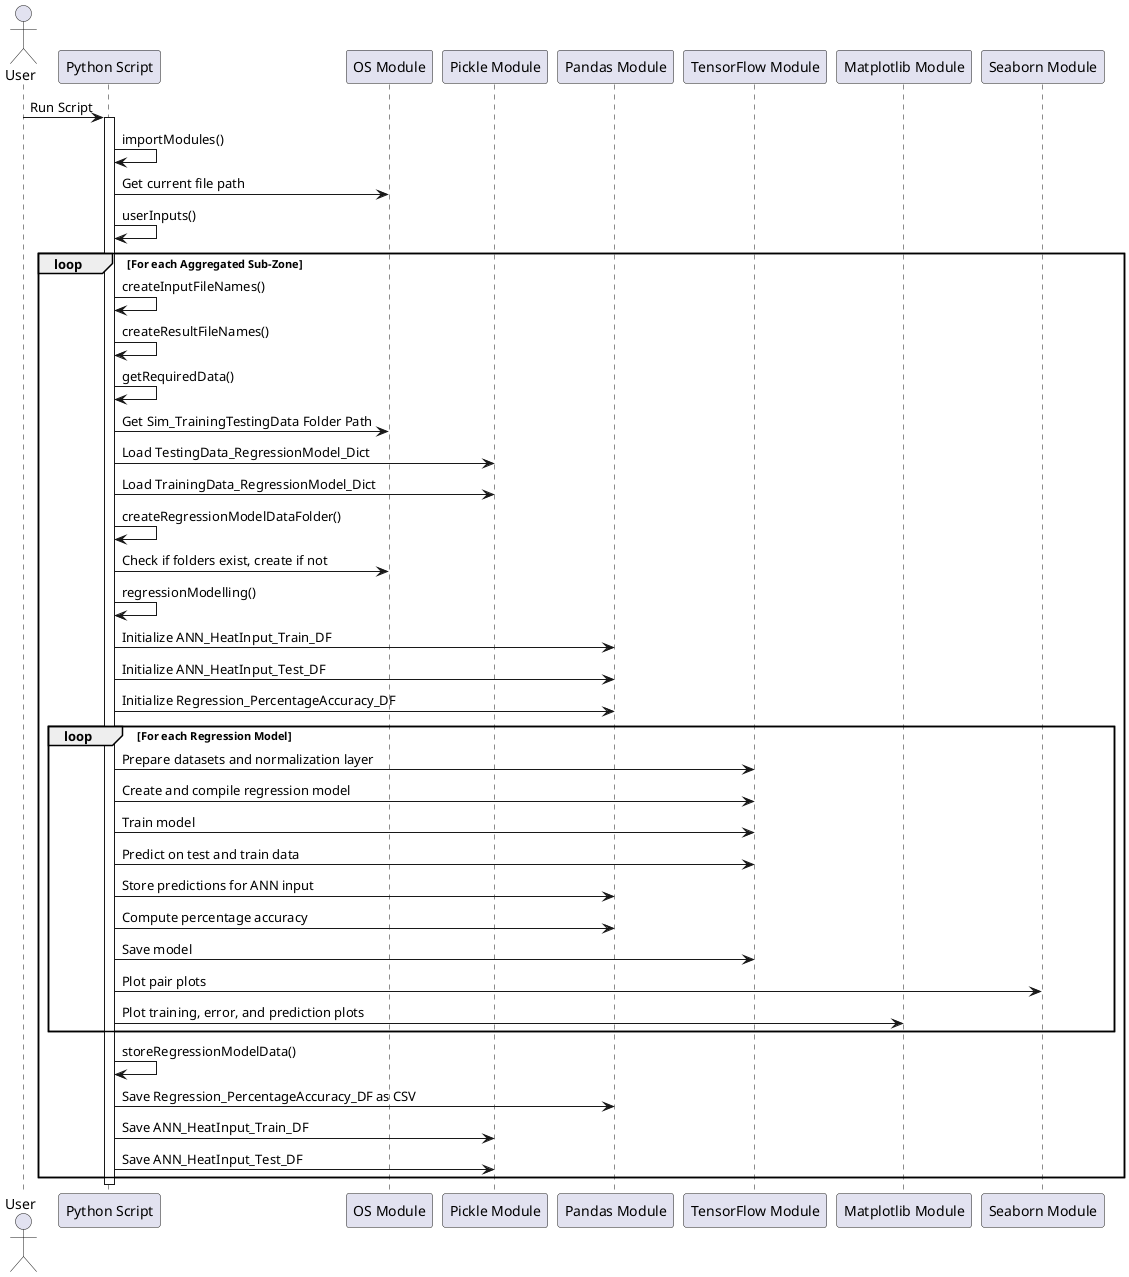 @startuml Data_regression

actor User

participant "Python Script" as Script
participant "OS Module" as OS
participant "Pickle Module" as Pickle
participant "Pandas Module" as Pandas
participant "TensorFlow Module" as TF
participant "Matplotlib Module" as Matplotlib
participant "Seaborn Module" as Seaborn

User -> Script: Run Script

activate Script

Script -> Script: importModules()
Script -> OS: Get current file path
Script -> Script: userInputs()

loop For each Aggregated Sub-Zone
    Script -> Script: createInputFileNames()
    Script -> Script: createResultFileNames()

    Script -> Script: getRequiredData()
    Script -> OS: Get Sim_TrainingTestingData Folder Path
    Script -> Pickle: Load TestingData_RegressionModel_Dict
    Script -> Pickle: Load TrainingData_RegressionModel_Dict

    Script -> Script: createRegressionModelDataFolder()
    Script -> OS: Check if folders exist, create if not

    Script -> Script: regressionModelling()
    Script -> Pandas: Initialize ANN_HeatInput_Train_DF
    Script -> Pandas: Initialize ANN_HeatInput_Test_DF
    Script -> Pandas: Initialize Regression_PercentageAccuracy_DF

    loop For each Regression Model
        Script -> TF: Prepare datasets and normalization layer
        Script -> TF: Create and compile regression model
        Script -> TF: Train model
        Script -> TF: Predict on test and train data
        Script -> Pandas: Store predictions for ANN input
        Script -> Pandas: Compute percentage accuracy
        Script -> TF: Save model
        Script -> Seaborn: Plot pair plots
        Script -> Matplotlib: Plot training, error, and prediction plots
    end

    Script -> Script: storeRegressionModelData()
    Script -> Pandas: Save Regression_PercentageAccuracy_DF as CSV
    Script -> Pickle: Save ANN_HeatInput_Train_DF
    Script -> Pickle: Save ANN_HeatInput_Test_DF

end

deactivate Script

@enduml